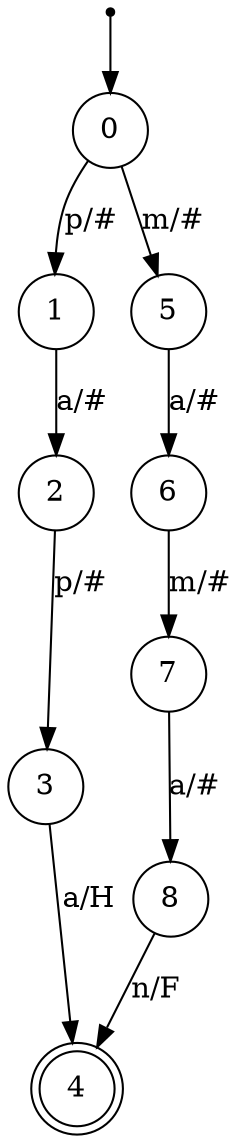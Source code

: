 digraph G {
	node [shape = doublecircle]; 4;
	node [shape = point ]; qi
	node [shape = circle];
	qi -> 0;
	0 -> 1 [ label="p/#" ];
	1 -> 2 [ label="a/#" ];
	2 -> 3 [ label="p/#" ];
	3 -> 4 [ label="a/H" ];
	0 -> 5 [ label="m/#" ];
	5 -> 6 [ label="a/#" ];
	6 -> 7 [ label="m/#" ];
	7 -> 8 [ label="a/#" ];
	8 -> 4 [ label="n/F" ];
}
